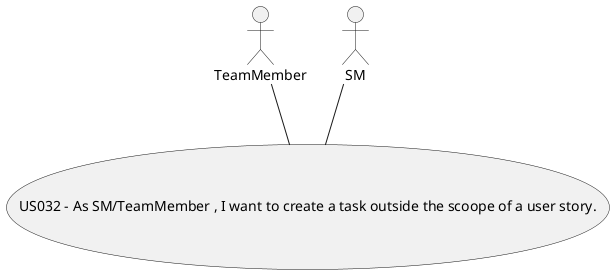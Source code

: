 @startuml
'https://plantuml.com/use-case-diagram

actor TeamMember

usecase (US032 - As SM/TeamMember , I want to create a task outside the scoope of a user story.)

:TeamMember: --(US032 - As SM/TeamMember , I want to create a task outside the scoope of a user story.)

actor SM

usecase (US032 - As SM/TeamMember , I want to create a task outside the scoope of a user story.)

:SM: --(US032 - As SM/TeamMember , I want to create a task outside the scoope of a user story.)
@enduml